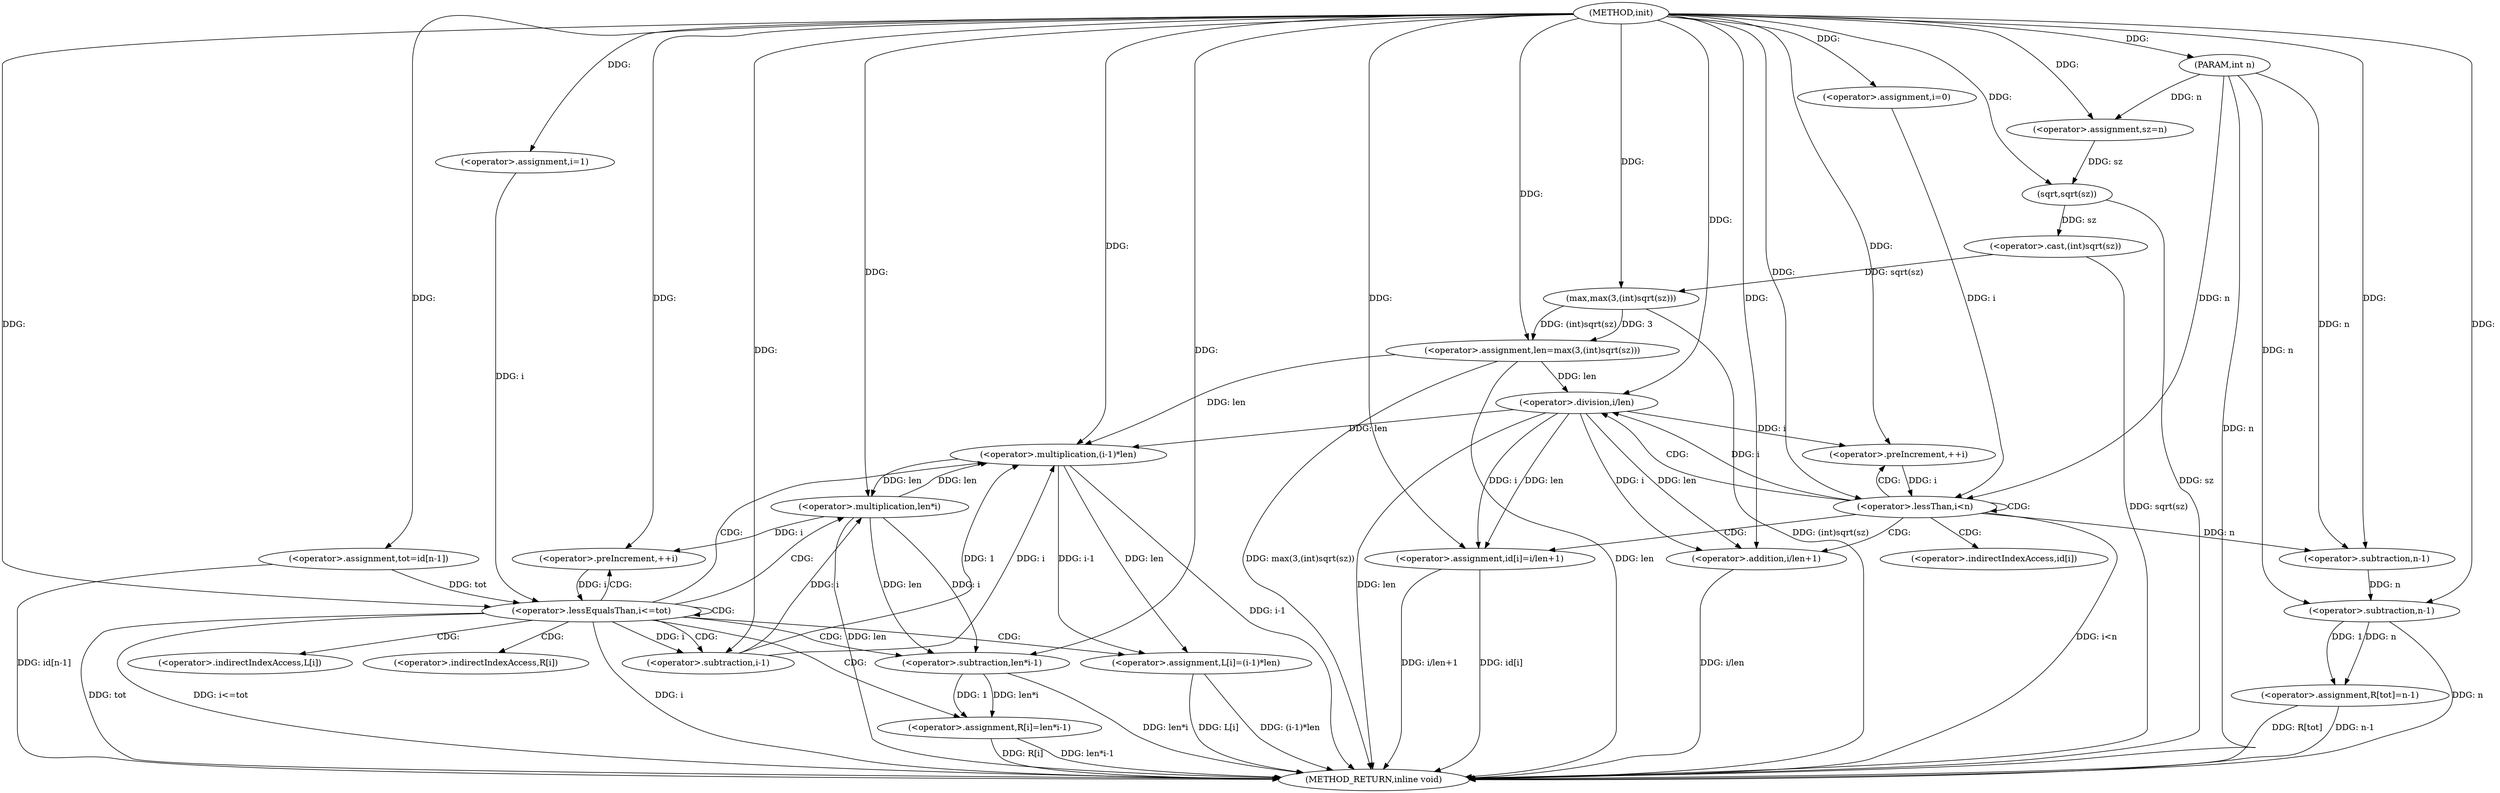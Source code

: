 digraph "init" {  
"1000224" [label = "(METHOD,init)" ]
"1000301" [label = "(METHOD_RETURN,inline void)" ]
"1000225" [label = "(PARAM,int n)" ]
"1000227" [label = "(<operator>.assignment,sz=n)" ]
"1000231" [label = "(<operator>.assignment,len=max(3,(int)sqrt(sz)))" ]
"1000258" [label = "(<operator>.assignment,tot=id[n-1])" ]
"1000294" [label = "(<operator>.assignment,R[tot]=n-1)" ]
"1000241" [label = "(<operator>.assignment,i=0)" ]
"1000244" [label = "(<operator>.lessThan,i<n)" ]
"1000247" [label = "(<operator>.preIncrement,++i)" ]
"1000249" [label = "(<operator>.assignment,id[i]=i/len+1)" ]
"1000267" [label = "(<operator>.assignment,i=1)" ]
"1000270" [label = "(<operator>.lessEqualsThan,i<=tot)" ]
"1000273" [label = "(<operator>.preIncrement,++i)" ]
"1000233" [label = "(max,max(3,(int)sqrt(sz)))" ]
"1000276" [label = "(<operator>.assignment,L[i]=(i-1)*len)" ]
"1000285" [label = "(<operator>.assignment,R[i]=len*i-1)" ]
"1000298" [label = "(<operator>.subtraction,n-1)" ]
"1000235" [label = "(<operator>.cast,(int)sqrt(sz))" ]
"1000253" [label = "(<operator>.addition,i/len+1)" ]
"1000262" [label = "(<operator>.subtraction,n-1)" ]
"1000237" [label = "(sqrt,sqrt(sz))" ]
"1000254" [label = "(<operator>.division,i/len)" ]
"1000280" [label = "(<operator>.multiplication,(i-1)*len)" ]
"1000289" [label = "(<operator>.subtraction,len*i-1)" ]
"1000281" [label = "(<operator>.subtraction,i-1)" ]
"1000290" [label = "(<operator>.multiplication,len*i)" ]
"1000250" [label = "(<operator>.indirectIndexAccess,id[i])" ]
"1000277" [label = "(<operator>.indirectIndexAccess,L[i])" ]
"1000286" [label = "(<operator>.indirectIndexAccess,R[i])" ]
  "1000225" -> "1000301"  [ label = "DDG: n"] 
  "1000231" -> "1000301"  [ label = "DDG: len"] 
  "1000237" -> "1000301"  [ label = "DDG: sz"] 
  "1000235" -> "1000301"  [ label = "DDG: sqrt(sz)"] 
  "1000233" -> "1000301"  [ label = "DDG: (int)sqrt(sz)"] 
  "1000231" -> "1000301"  [ label = "DDG: max(3,(int)sqrt(sz))"] 
  "1000244" -> "1000301"  [ label = "DDG: i<n"] 
  "1000258" -> "1000301"  [ label = "DDG: id[n-1]"] 
  "1000270" -> "1000301"  [ label = "DDG: i"] 
  "1000270" -> "1000301"  [ label = "DDG: tot"] 
  "1000270" -> "1000301"  [ label = "DDG: i<=tot"] 
  "1000294" -> "1000301"  [ label = "DDG: R[tot]"] 
  "1000298" -> "1000301"  [ label = "DDG: n"] 
  "1000294" -> "1000301"  [ label = "DDG: n-1"] 
  "1000276" -> "1000301"  [ label = "DDG: L[i]"] 
  "1000280" -> "1000301"  [ label = "DDG: i-1"] 
  "1000276" -> "1000301"  [ label = "DDG: (i-1)*len"] 
  "1000285" -> "1000301"  [ label = "DDG: R[i]"] 
  "1000290" -> "1000301"  [ label = "DDG: len"] 
  "1000289" -> "1000301"  [ label = "DDG: len*i"] 
  "1000285" -> "1000301"  [ label = "DDG: len*i-1"] 
  "1000249" -> "1000301"  [ label = "DDG: id[i]"] 
  "1000254" -> "1000301"  [ label = "DDG: len"] 
  "1000253" -> "1000301"  [ label = "DDG: i/len"] 
  "1000249" -> "1000301"  [ label = "DDG: i/len+1"] 
  "1000224" -> "1000225"  [ label = "DDG: "] 
  "1000225" -> "1000227"  [ label = "DDG: n"] 
  "1000224" -> "1000227"  [ label = "DDG: "] 
  "1000233" -> "1000231"  [ label = "DDG: (int)sqrt(sz)"] 
  "1000233" -> "1000231"  [ label = "DDG: 3"] 
  "1000298" -> "1000294"  [ label = "DDG: 1"] 
  "1000298" -> "1000294"  [ label = "DDG: n"] 
  "1000224" -> "1000231"  [ label = "DDG: "] 
  "1000224" -> "1000241"  [ label = "DDG: "] 
  "1000254" -> "1000249"  [ label = "DDG: len"] 
  "1000254" -> "1000249"  [ label = "DDG: i"] 
  "1000224" -> "1000249"  [ label = "DDG: "] 
  "1000224" -> "1000258"  [ label = "DDG: "] 
  "1000224" -> "1000267"  [ label = "DDG: "] 
  "1000224" -> "1000233"  [ label = "DDG: "] 
  "1000235" -> "1000233"  [ label = "DDG: sqrt(sz)"] 
  "1000241" -> "1000244"  [ label = "DDG: i"] 
  "1000247" -> "1000244"  [ label = "DDG: i"] 
  "1000224" -> "1000244"  [ label = "DDG: "] 
  "1000225" -> "1000244"  [ label = "DDG: n"] 
  "1000254" -> "1000247"  [ label = "DDG: i"] 
  "1000224" -> "1000247"  [ label = "DDG: "] 
  "1000267" -> "1000270"  [ label = "DDG: i"] 
  "1000273" -> "1000270"  [ label = "DDG: i"] 
  "1000224" -> "1000270"  [ label = "DDG: "] 
  "1000258" -> "1000270"  [ label = "DDG: tot"] 
  "1000290" -> "1000273"  [ label = "DDG: i"] 
  "1000224" -> "1000273"  [ label = "DDG: "] 
  "1000280" -> "1000276"  [ label = "DDG: i-1"] 
  "1000280" -> "1000276"  [ label = "DDG: len"] 
  "1000289" -> "1000285"  [ label = "DDG: len*i"] 
  "1000289" -> "1000285"  [ label = "DDG: 1"] 
  "1000262" -> "1000298"  [ label = "DDG: n"] 
  "1000225" -> "1000298"  [ label = "DDG: n"] 
  "1000224" -> "1000298"  [ label = "DDG: "] 
  "1000237" -> "1000235"  [ label = "DDG: sz"] 
  "1000254" -> "1000253"  [ label = "DDG: len"] 
  "1000254" -> "1000253"  [ label = "DDG: i"] 
  "1000224" -> "1000253"  [ label = "DDG: "] 
  "1000244" -> "1000262"  [ label = "DDG: n"] 
  "1000225" -> "1000262"  [ label = "DDG: n"] 
  "1000224" -> "1000262"  [ label = "DDG: "] 
  "1000227" -> "1000237"  [ label = "DDG: sz"] 
  "1000224" -> "1000237"  [ label = "DDG: "] 
  "1000244" -> "1000254"  [ label = "DDG: i"] 
  "1000224" -> "1000254"  [ label = "DDG: "] 
  "1000231" -> "1000254"  [ label = "DDG: len"] 
  "1000281" -> "1000280"  [ label = "DDG: 1"] 
  "1000281" -> "1000280"  [ label = "DDG: i"] 
  "1000231" -> "1000280"  [ label = "DDG: len"] 
  "1000290" -> "1000280"  [ label = "DDG: len"] 
  "1000254" -> "1000280"  [ label = "DDG: len"] 
  "1000224" -> "1000280"  [ label = "DDG: "] 
  "1000290" -> "1000289"  [ label = "DDG: len"] 
  "1000290" -> "1000289"  [ label = "DDG: i"] 
  "1000224" -> "1000289"  [ label = "DDG: "] 
  "1000270" -> "1000281"  [ label = "DDG: i"] 
  "1000224" -> "1000281"  [ label = "DDG: "] 
  "1000280" -> "1000290"  [ label = "DDG: len"] 
  "1000224" -> "1000290"  [ label = "DDG: "] 
  "1000281" -> "1000290"  [ label = "DDG: i"] 
  "1000244" -> "1000247"  [ label = "CDG: "] 
  "1000244" -> "1000254"  [ label = "CDG: "] 
  "1000244" -> "1000253"  [ label = "CDG: "] 
  "1000244" -> "1000250"  [ label = "CDG: "] 
  "1000244" -> "1000249"  [ label = "CDG: "] 
  "1000244" -> "1000244"  [ label = "CDG: "] 
  "1000270" -> "1000281"  [ label = "CDG: "] 
  "1000270" -> "1000286"  [ label = "CDG: "] 
  "1000270" -> "1000285"  [ label = "CDG: "] 
  "1000270" -> "1000280"  [ label = "CDG: "] 
  "1000270" -> "1000289"  [ label = "CDG: "] 
  "1000270" -> "1000276"  [ label = "CDG: "] 
  "1000270" -> "1000273"  [ label = "CDG: "] 
  "1000270" -> "1000290"  [ label = "CDG: "] 
  "1000270" -> "1000270"  [ label = "CDG: "] 
  "1000270" -> "1000277"  [ label = "CDG: "] 
}
